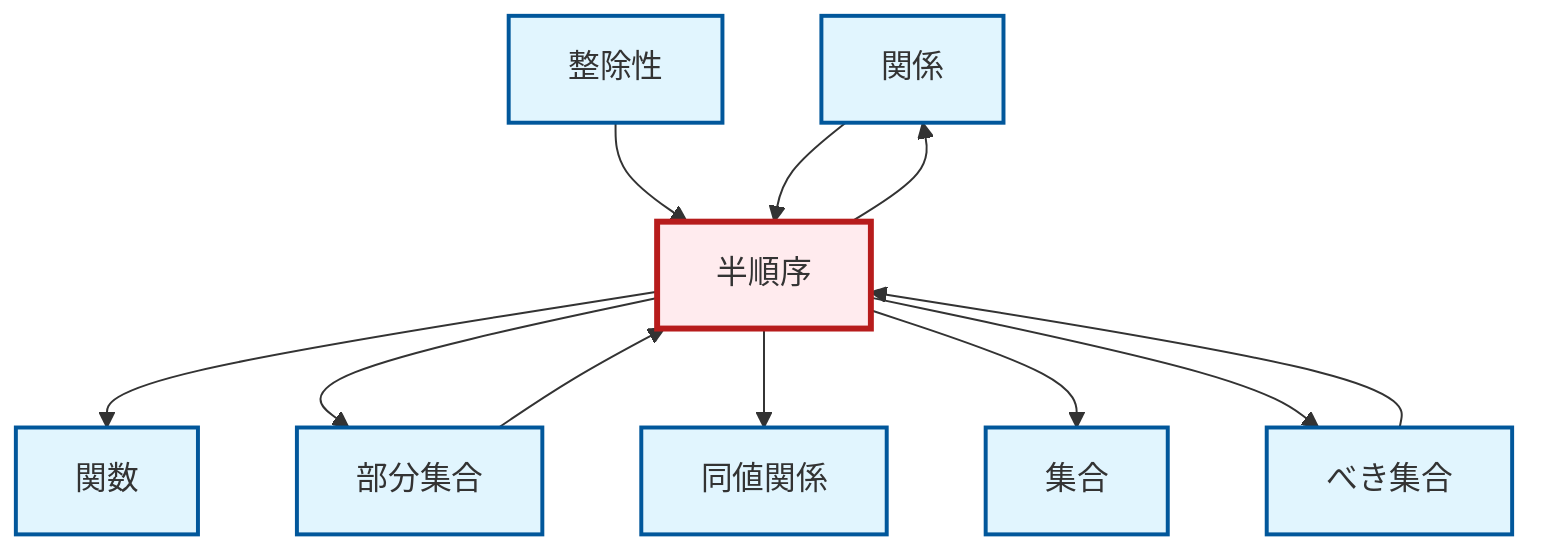 graph TD
    classDef definition fill:#e1f5fe,stroke:#01579b,stroke-width:2px
    classDef theorem fill:#f3e5f5,stroke:#4a148c,stroke-width:2px
    classDef axiom fill:#fff3e0,stroke:#e65100,stroke-width:2px
    classDef example fill:#e8f5e9,stroke:#1b5e20,stroke-width:2px
    classDef current fill:#ffebee,stroke:#b71c1c,stroke-width:3px
    def-relation["関係"]:::definition
    def-equivalence-relation["同値関係"]:::definition
    def-divisibility["整除性"]:::definition
    def-set["集合"]:::definition
    def-partial-order["半順序"]:::definition
    def-power-set["べき集合"]:::definition
    def-subset["部分集合"]:::definition
    def-function["関数"]:::definition
    def-partial-order --> def-function
    def-partial-order --> def-subset
    def-power-set --> def-partial-order
    def-partial-order --> def-equivalence-relation
    def-partial-order --> def-set
    def-divisibility --> def-partial-order
    def-subset --> def-partial-order
    def-relation --> def-partial-order
    def-partial-order --> def-relation
    def-partial-order --> def-power-set
    class def-partial-order current